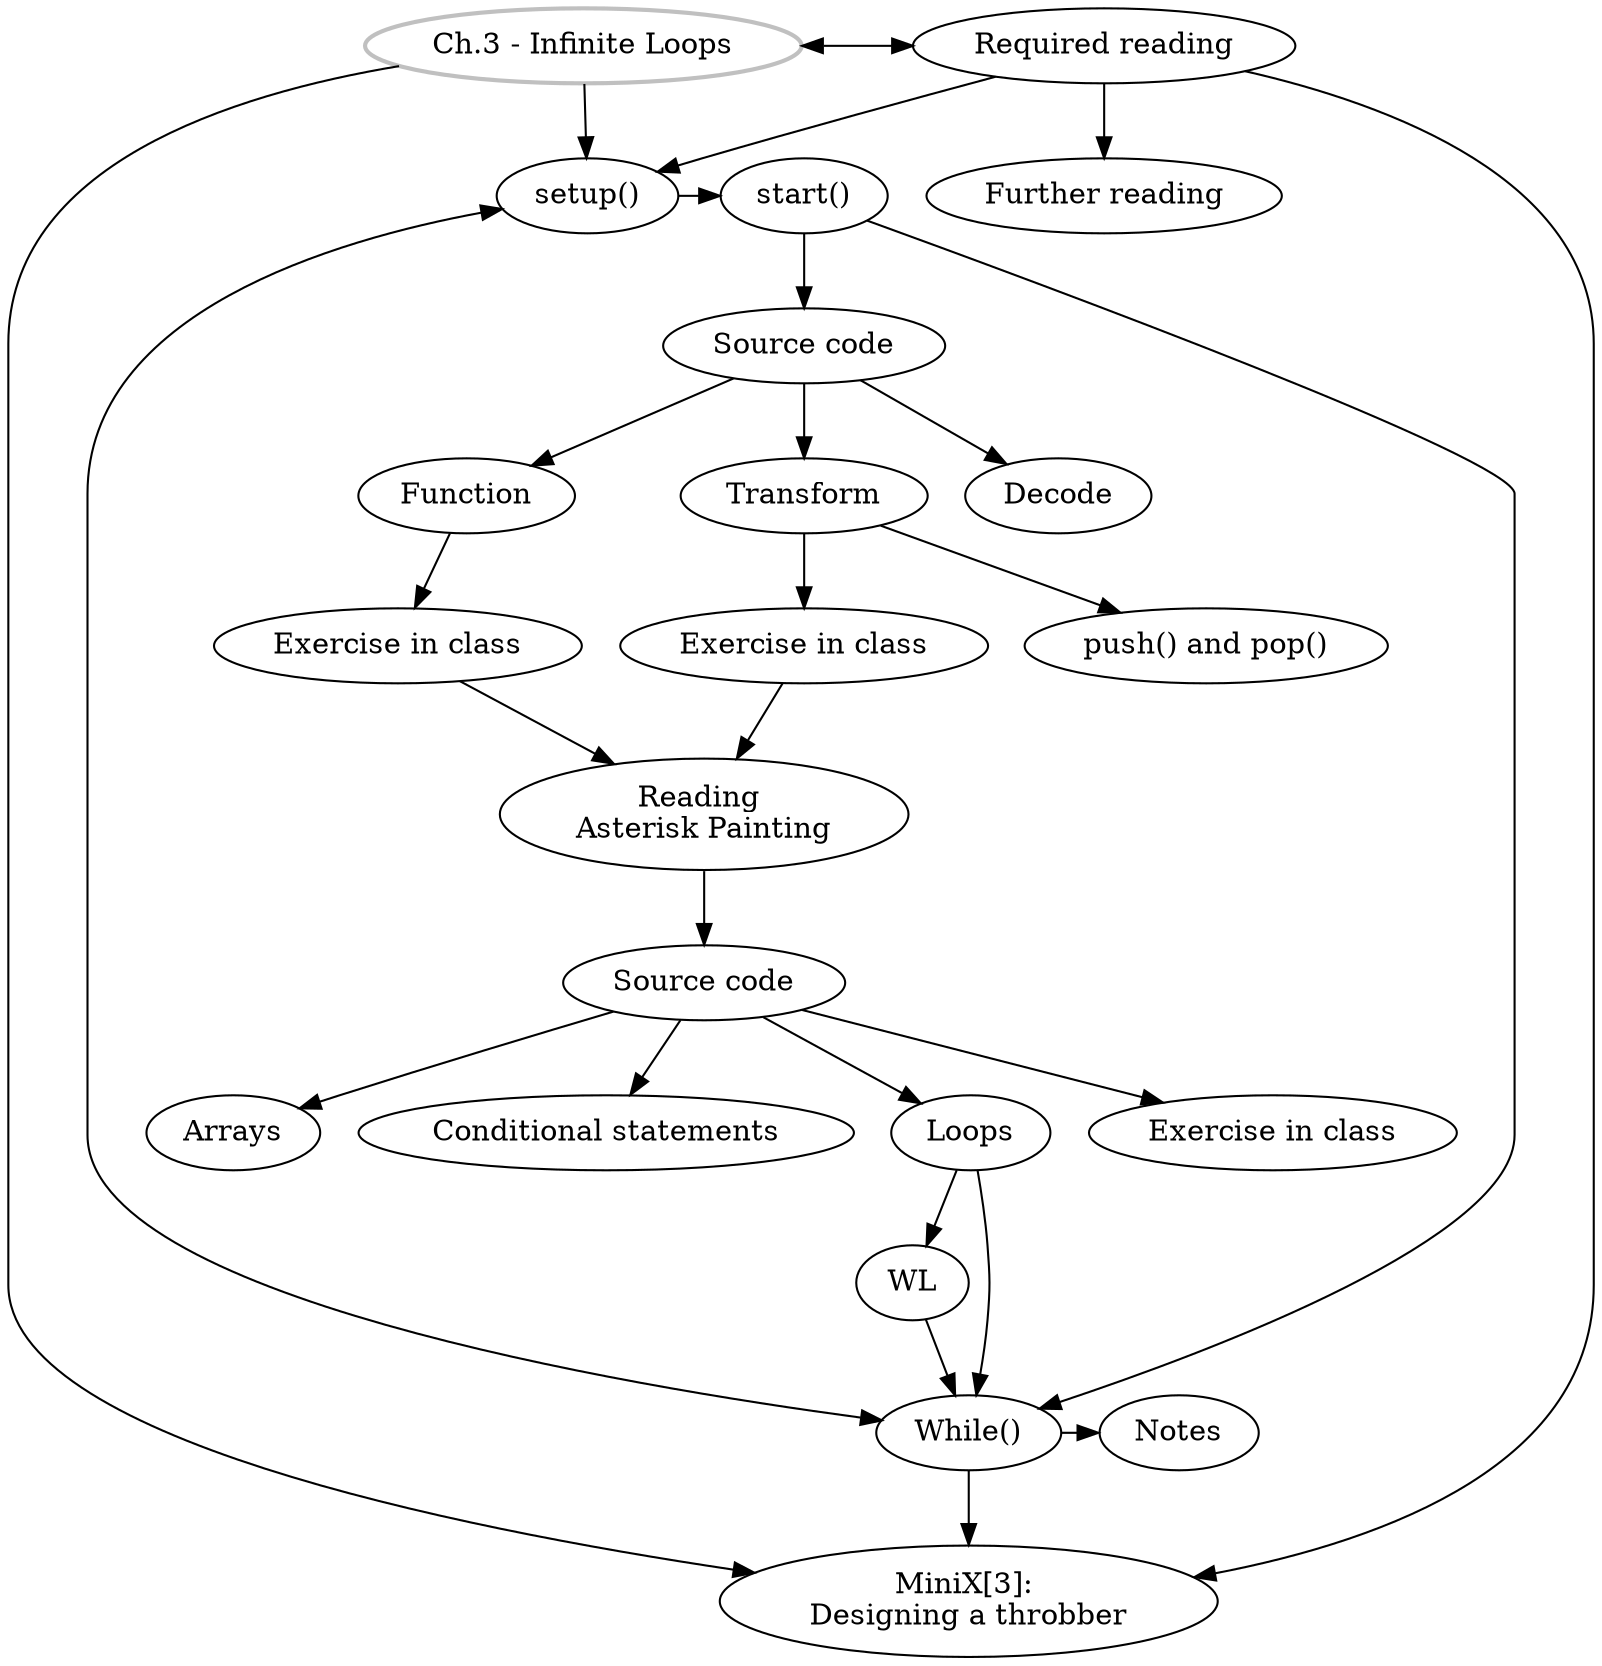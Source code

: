 digraph G {
//labels
GS [
label="Ch.3 - Infinite Loops",
style=bold,
color=grey,
]

SU [label="setup()"]
ST [label="start()"]
DE [label="Decode"]
SC [label="Source code"]
FN [label="Function"]
EiC [label="Exercise in class"]
TR [label="Transform"]
PP [label="push() and pop()"]
EiC2 [label="Exercise in class"]
AP [label="Reading \nAsterisk Painting"]
SC2 [label="Source code"]
EiC3 [label="Exercise in class"]
AR [label="Arrays"]
CS [label="Conditional statements"]
LO [label="Loops"]
MW [label="While()"]
MX [label="MiniX[3]: \nDesigning a throbber"]
RR [label="Required reading"]
FR [label="Further reading"]
Notes [label="Notes"]

//rank
{rank = same; SU, ST}
{rank = same; RR, GS}
{rank = same; MW, Notes}

//graph
GS -> SU -> ST -> SC -> DE;
GS -> RR[dir=both, minlen=3];
SU -> MW [dir=both];
GS -> MX;
RR -> MX, SU;
SC -> FN -> EiC;
TR->PP;
SC -> TR -> EiC2;
EiC, EiC2 -> AP -> SC2 -> EiC3
SC2 -> AR;
SC2 -> CS;
SC2 -> LO -> WL;
ST, LO -> MW -> Notes;
MW -> MX;
WL -> MW;
RR -> FR;
}
